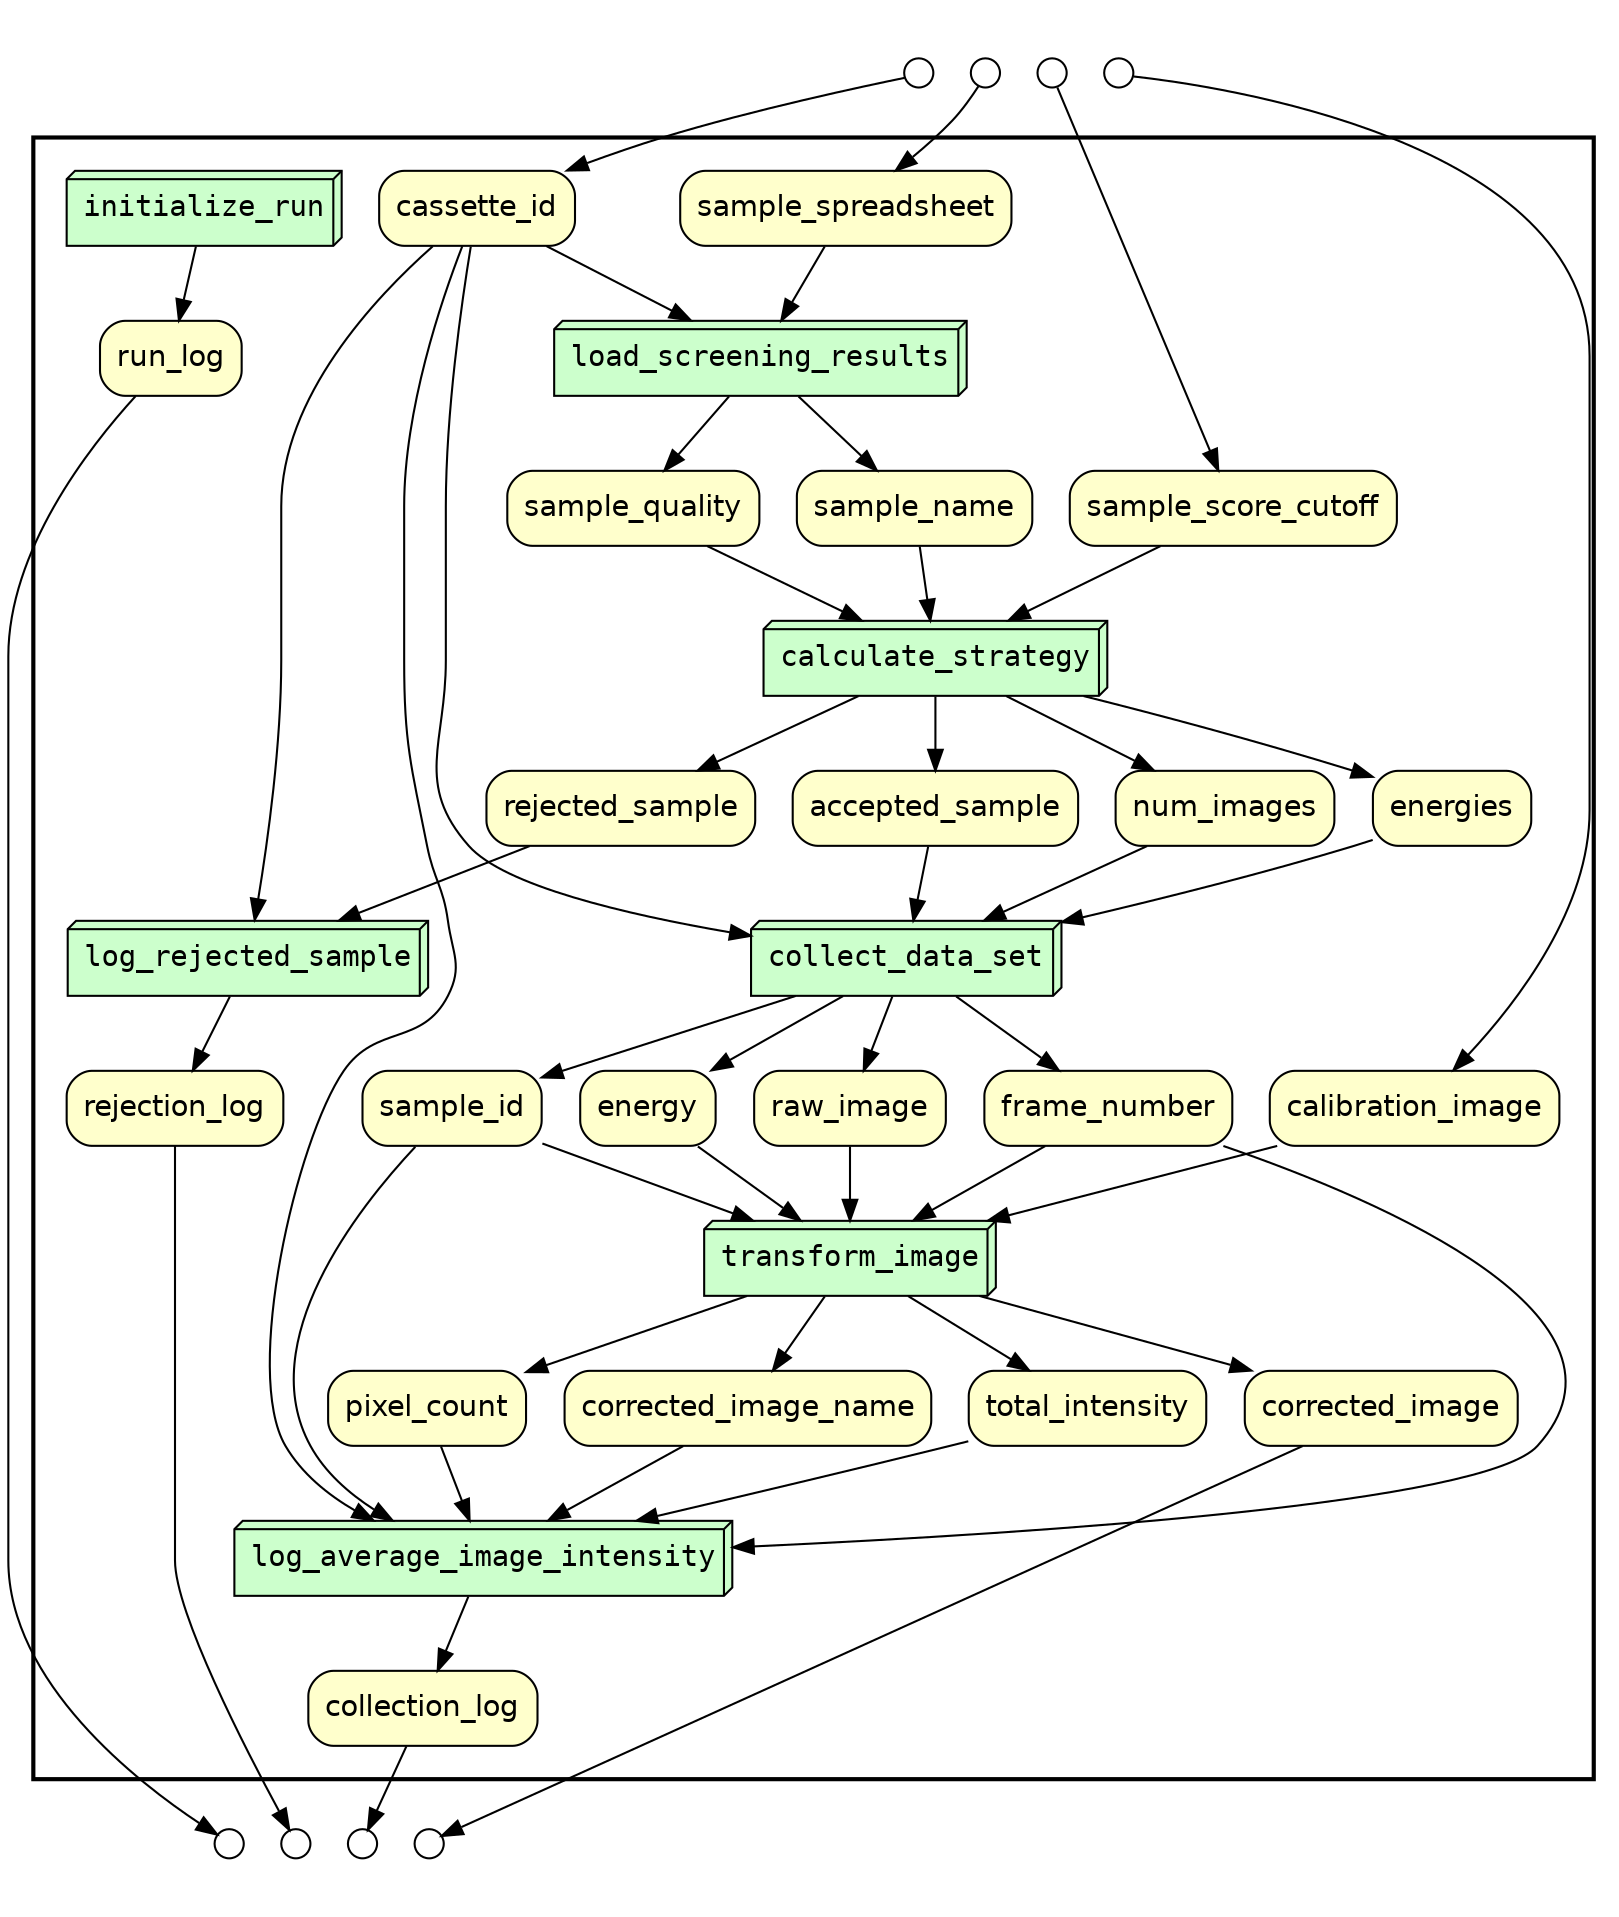 digraph Workflow {
rankdir=TB
node[shape=circle style="filled" fillcolor="#FFFFFF" peripheries=1 label="" width=0.2]
subgraph cluster0 { label="" color="white"
subgraph cluster1 { label="" color="white"
node1
node2
node3
node4
}}
subgraph cluster2 { label="" color="white"
subgraph cluster3 { label="" color="white"
node5
node6
node7
node8
}}
subgraph cluster4 {
label=""
penwidth=2
fontsize=18
subgraph cluster5 {
label=""
color="white"
graph[fontname=Courier]
node[fontname=Courier]
node[shape=box3d style="filled" fillcolor="#CCFFCC" peripheries=1 label="" width=0.2]
node9 [label="initialize_run"]
node10 [label="load_screening_results"]
node11 [label="calculate_strategy"]
node12 [label="log_rejected_sample"]
node13 [label="collect_data_set"]
node14 [label="transform_image"]
node15 [label="log_average_image_intensity"]
node[fontname=Helvetica]
node[shape=box style="rounded,filled" fillcolor="#FFFFCC" peripheries=1 label="" width=0.2]
node16 [label="corrected_image"]
node17 [label="run_log"]
node18 [label="collection_log"]
node19 [label="rejection_log"]
node20 [label="cassette_id"]
node21 [label="sample_spreadsheet"]
node22 [label="sample_score_cutoff"]
node23 [label="sample_name"]
node24 [label="sample_quality"]
node25 [label="rejected_sample"]
node26 [label="accepted_sample"]
node27 [label="num_images"]
node28 [label="energies"]
node29 [label="sample_id"]
node30 [label="energy"]
node31 [label="frame_number"]
node32 [label="raw_image"]
node33 [label="calibration_image"]
node34 [label="total_intensity"]
node35 [label="pixel_count"]
node36 [label="corrected_image_name"]
node9 -> node17
node10 -> node23
node10 -> node24
node20 -> node10
node21 -> node10
node11 -> node26
node11 -> node25
node11 -> node27
node11 -> node28
node22 -> node11
node23 -> node11
node24 -> node11
node12 -> node19
node20 -> node12
node25 -> node12
node13 -> node29
node13 -> node30
node13 -> node31
node13 -> node32
node20 -> node13
node26 -> node13
node27 -> node13
node28 -> node13
node14 -> node16
node14 -> node36
node14 -> node34
node14 -> node35
node29 -> node14
node30 -> node14
node31 -> node14
node32 -> node14
node33 -> node14
node15 -> node18
node20 -> node15
node29 -> node15
node31 -> node15
node34 -> node15
node35 -> node15
node36 -> node15
}}
node1 -> node20
node2 -> node22
node3 -> node21
node4 -> node33
node16 -> node5
node17 -> node6
node18 -> node7
node19 -> node8
}
